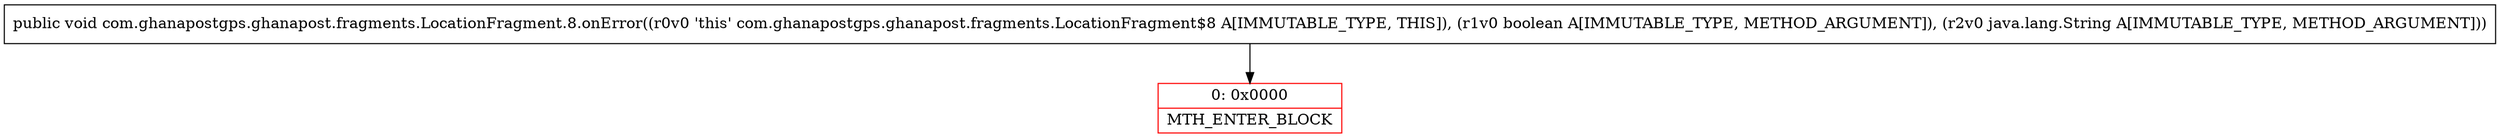 digraph "CFG forcom.ghanapostgps.ghanapost.fragments.LocationFragment.8.onError(ZLjava\/lang\/String;)V" {
subgraph cluster_Region_2003501841 {
label = "R(0)";
node [shape=record,color=blue];
}
Node_0 [shape=record,color=red,label="{0\:\ 0x0000|MTH_ENTER_BLOCK\l}"];
MethodNode[shape=record,label="{public void com.ghanapostgps.ghanapost.fragments.LocationFragment.8.onError((r0v0 'this' com.ghanapostgps.ghanapost.fragments.LocationFragment$8 A[IMMUTABLE_TYPE, THIS]), (r1v0 boolean A[IMMUTABLE_TYPE, METHOD_ARGUMENT]), (r2v0 java.lang.String A[IMMUTABLE_TYPE, METHOD_ARGUMENT])) }"];
MethodNode -> Node_0;
}


